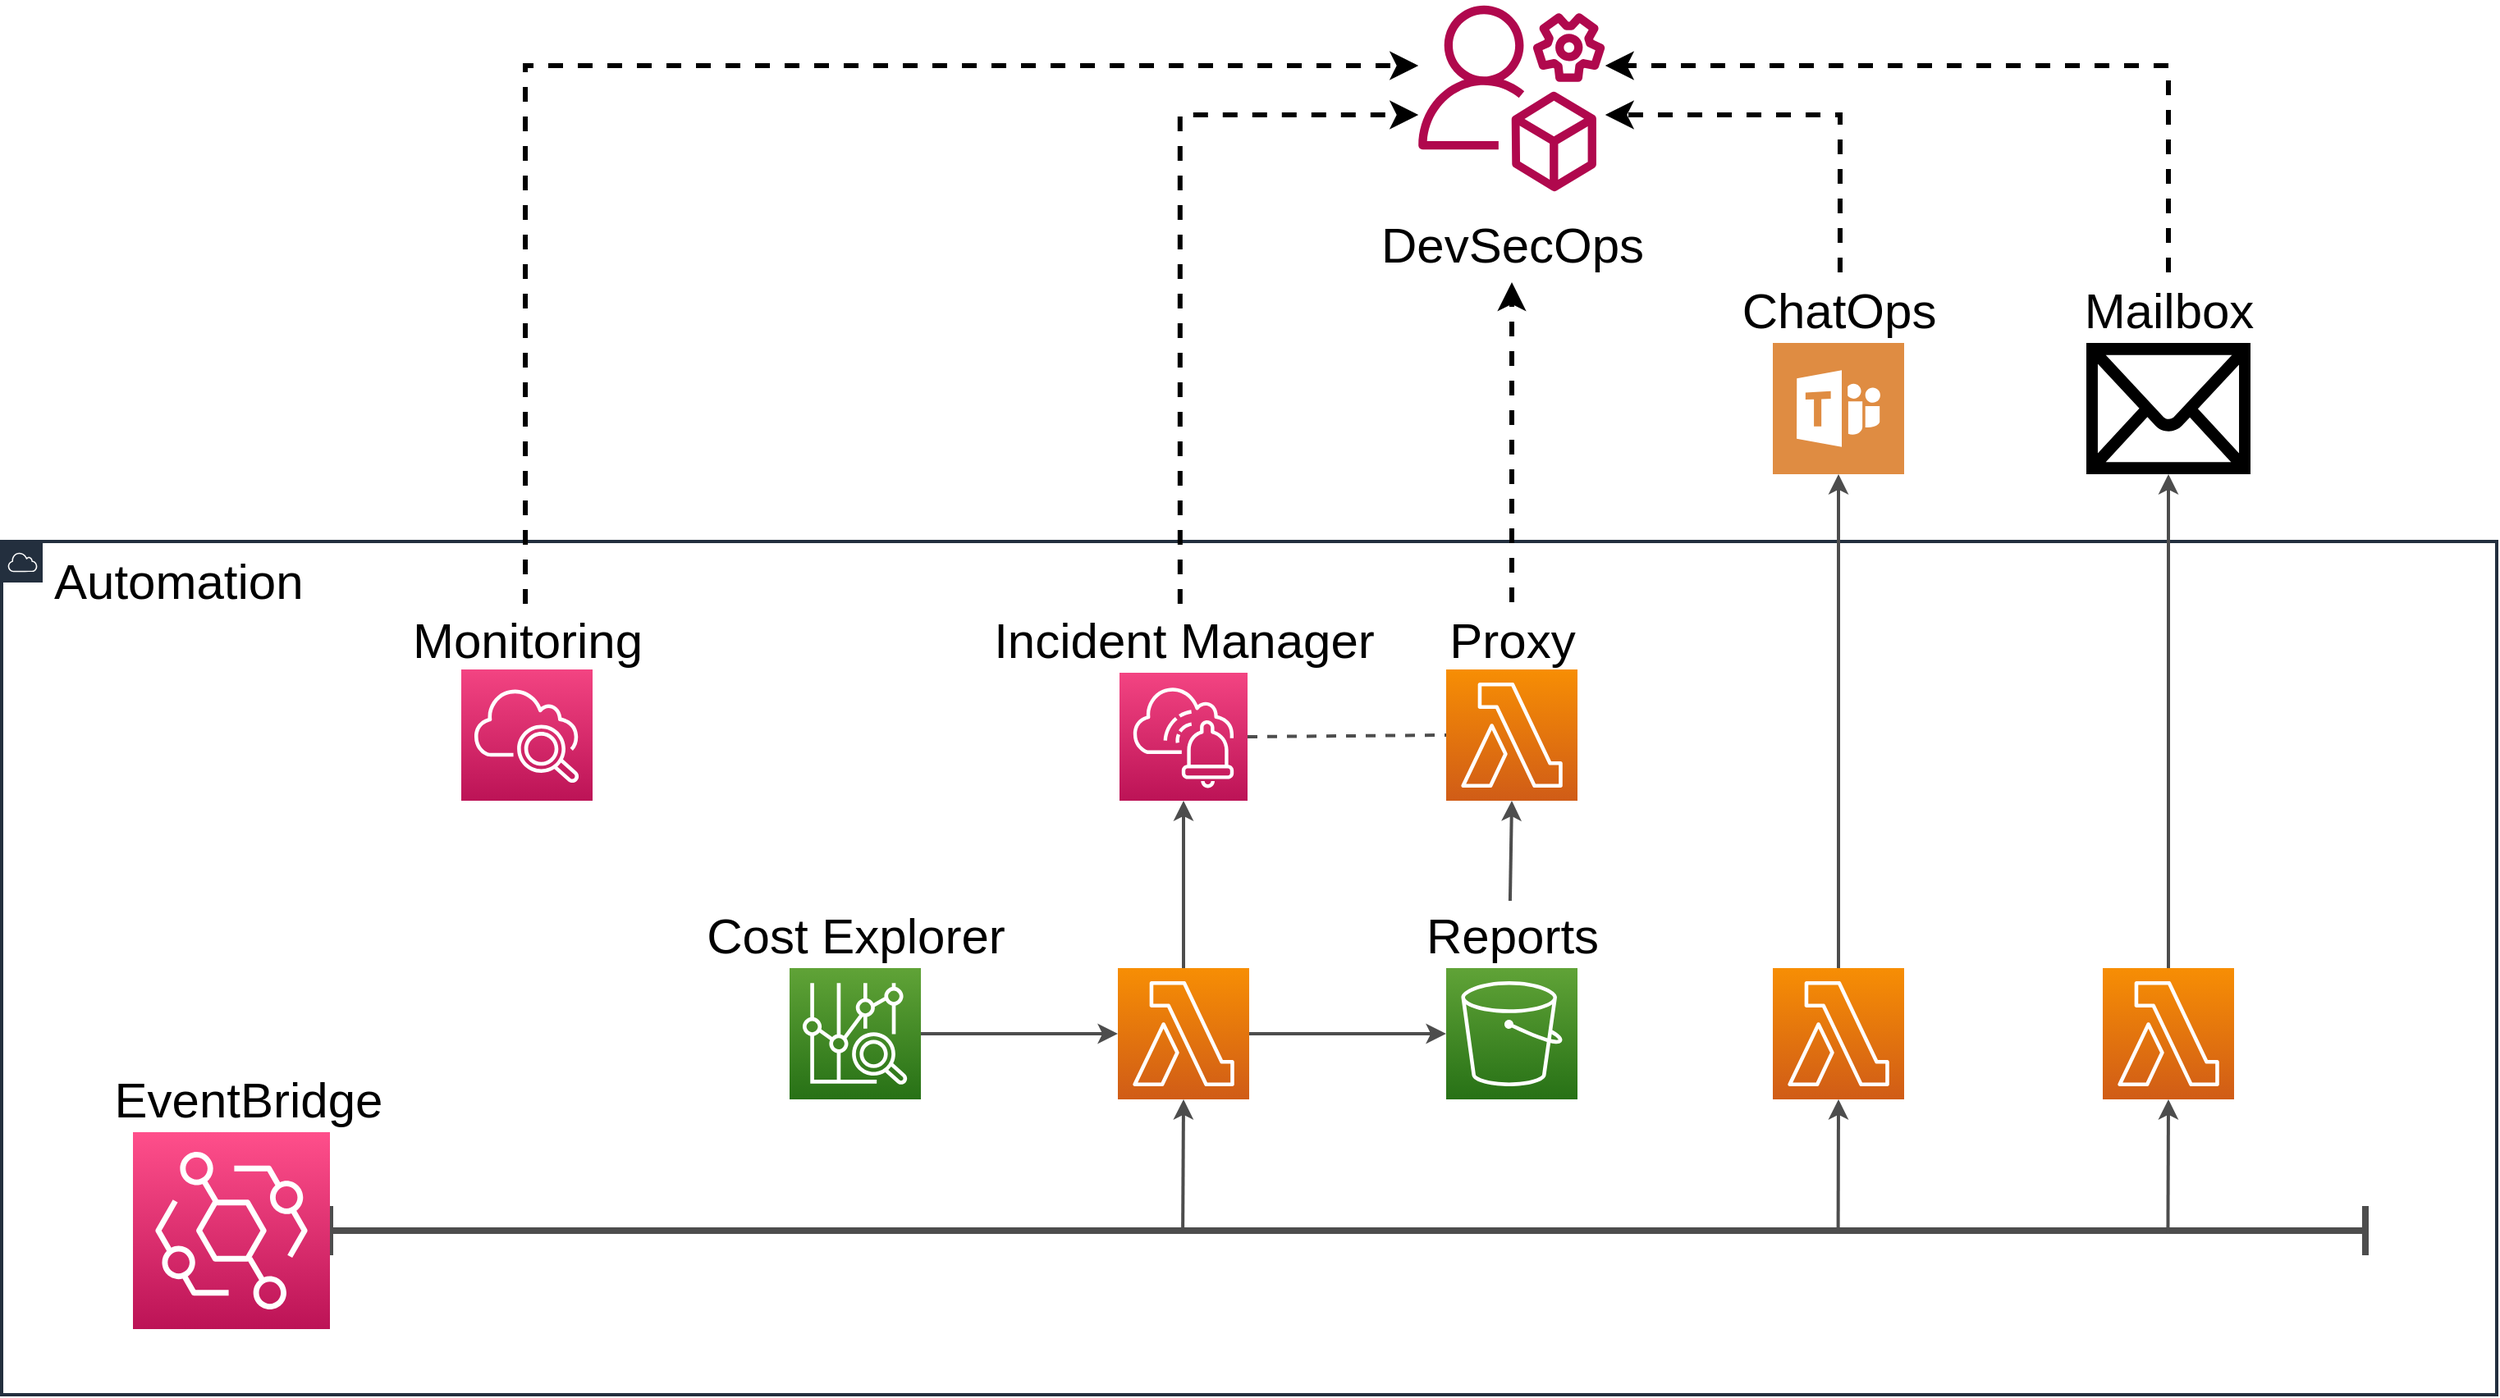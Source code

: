 <mxfile version="20.8.16" type="device"><diagram id="Ht1M8jgEwFfnCIfOTk4-" name="Page-1"><mxGraphModel dx="2052" dy="1486" grid="1" gridSize="10" guides="1" tooltips="1" connect="1" arrows="1" fold="1" page="1" pageScale="1" pageWidth="1600" pageHeight="900" background="#FFFFFF" math="0" shadow="0"><root><mxCell id="0"/><mxCell id="1" parent="0"/><mxCell id="lNVfGLFAs1jdNbvyQik3-2" value="&lt;font style=&quot;font-size: 30px;&quot;&gt;Automation&lt;/font&gt;" style="points=[[0,0],[0.25,0],[0.5,0],[0.75,0],[1,0],[1,0.25],[1,0.5],[1,0.75],[1,1],[0.75,1],[0.5,1],[0.25,1],[0,1],[0,0.75],[0,0.5],[0,0.25]];outlineConnect=0;gradientColor=none;html=1;whiteSpace=wrap;fontSize=30;fontStyle=0;container=0;pointerEvents=0;collapsible=0;recursiveResize=0;shape=mxgraph.aws4.group;grIcon=mxgraph.aws4.group_aws_cloud;strokeColor=#232F3E;fillColor=none;verticalAlign=top;align=left;spacingLeft=30;fontColor=#000000;dashed=0;strokeWidth=2;" parent="1" vertex="1"><mxGeometry x="40" y="360" width="1520" height="520" as="geometry"/></mxCell><mxCell id="lNVfGLFAs1jdNbvyQik3-12" value="" style="shape=crossbar;whiteSpace=wrap;html=1;rounded=1;fontSize=30;shadow=0;strokeWidth=4;strokeColor=#4D4D4D;fontColor=#000000;" parent="1" vertex="1"><mxGeometry x="240" y="765" width="1240" height="30" as="geometry"/></mxCell><mxCell id="lNVfGLFAs1jdNbvyQik3-79" value="" style="endArrow=classic;html=1;rounded=0;fontSize=30;strokeColor=#4D4D4D;strokeWidth=2;entryX=0.5;entryY=1;entryDx=0;entryDy=0;entryPerimeter=0;fontColor=#000000;exitX=0.419;exitY=0.467;exitDx=0;exitDy=0;exitPerimeter=0;" parent="1" source="lNVfGLFAs1jdNbvyQik3-12" target="lNVfGLFAs1jdNbvyQik3-105" edge="1"><mxGeometry width="50" height="50" relative="1" as="geometry"><mxPoint x="582" y="515" as="sourcePoint"/><mxPoint x="638.579" y="636" as="targetPoint"/></mxGeometry></mxCell><mxCell id="lNVfGLFAs1jdNbvyQik3-80" value="" style="endArrow=classic;html=1;rounded=0;fontSize=30;strokeColor=#4D4D4D;strokeWidth=2;entryX=0.5;entryY=1;entryDx=0;entryDy=0;entryPerimeter=0;fontColor=#000000;exitX=0.645;exitY=0.5;exitDx=0;exitDy=0;exitPerimeter=0;" parent="1" target="lNVfGLFAs1jdNbvyQik3-106" edge="1"><mxGeometry width="50" height="50" relative="1" as="geometry"><mxPoint x="1158.8" y="780" as="sourcePoint"/><mxPoint x="959.216" y="636" as="targetPoint"/></mxGeometry></mxCell><mxCell id="lNVfGLFAs1jdNbvyQik3-17" value="" style="sketch=0;points=[[0,0,0],[0.25,0,0],[0.5,0,0],[0.75,0,0],[1,0,0],[0,1,0],[0.25,1,0],[0.5,1,0],[0.75,1,0],[1,1,0],[0,0.25,0],[0,0.5,0],[0,0.75,0],[1,0.25,0],[1,0.5,0],[1,0.75,0]];points=[[0,0,0],[0.25,0,0],[0.5,0,0],[0.75,0,0],[1,0,0],[0,1,0],[0.25,1,0],[0.5,1,0],[0.75,1,0],[1,1,0],[0,0.25,0],[0,0.5,0],[0,0.75,0],[1,0.25,0],[1,0.5,0],[1,0.75,0]];outlineConnect=0;fontColor=#000000;gradientColor=#F34482;gradientDirection=north;fillColor=#BC1356;strokeColor=#ffffff;dashed=0;verticalLabelPosition=bottom;verticalAlign=top;align=center;html=1;fontSize=30;fontStyle=0;aspect=fixed;shape=mxgraph.aws4.resourceIcon;resIcon=mxgraph.aws4.cloudwatch_2;" parent="1" vertex="1"><mxGeometry x="320" y="438" width="80" height="80" as="geometry"/></mxCell><mxCell id="lNVfGLFAs1jdNbvyQik3-25" value="Monitoring" style="text;html=1;resizable=0;points=[];autosize=1;align=center;verticalAlign=top;spacingTop=-4;fontSize=30;fontStyle=0;fontColor=#000000;" parent="1" vertex="1"><mxGeometry x="280" y="400" width="160" height="40" as="geometry"/></mxCell><mxCell id="lNVfGLFAs1jdNbvyQik3-105" value="" style="sketch=0;points=[[0,0,0],[0.25,0,0],[0.5,0,0],[0.75,0,0],[1,0,0],[0,1,0],[0.25,1,0],[0.5,1,0],[0.75,1,0],[1,1,0],[0,0.25,0],[0,0.5,0],[0,0.75,0],[1,0.25,0],[1,0.5,0],[1,0.75,0]];outlineConnect=0;fontColor=#000000;gradientColor=#F78E04;gradientDirection=north;fillColor=#D05C17;strokeColor=#ffffff;dashed=0;verticalLabelPosition=bottom;verticalAlign=top;align=center;html=1;fontSize=30;fontStyle=0;aspect=fixed;shape=mxgraph.aws4.resourceIcon;resIcon=mxgraph.aws4.lambda;shadow=0;" parent="1" vertex="1"><mxGeometry x="720" y="620" width="80" height="80" as="geometry"/></mxCell><mxCell id="lNVfGLFAs1jdNbvyQik3-106" value="" style="sketch=0;points=[[0,0,0],[0.25,0,0],[0.5,0,0],[0.75,0,0],[1,0,0],[0,1,0],[0.25,1,0],[0.5,1,0],[0.75,1,0],[1,1,0],[0,0.25,0],[0,0.5,0],[0,0.75,0],[1,0.25,0],[1,0.5,0],[1,0.75,0]];outlineConnect=0;fontColor=#000000;gradientColor=#F78E04;gradientDirection=north;fillColor=#D05C17;strokeColor=#ffffff;dashed=0;verticalLabelPosition=bottom;verticalAlign=top;align=center;html=1;fontSize=30;fontStyle=0;aspect=fixed;shape=mxgraph.aws4.resourceIcon;resIcon=mxgraph.aws4.lambda;shadow=0;" parent="1" vertex="1"><mxGeometry x="1119" y="620" width="80" height="80" as="geometry"/></mxCell><mxCell id="lNVfGLFAs1jdNbvyQik3-3" value="" style="sketch=0;points=[[0,0,0],[0.25,0,0],[0.5,0,0],[0.75,0,0],[1,0,0],[0,1,0],[0.25,1,0],[0.5,1,0],[0.75,1,0],[1,1,0],[0,0.25,0],[0,0.5,0],[0,0.75,0],[1,0.25,0],[1,0.5,0],[1,0.75,0]];outlineConnect=0;fontColor=#000000;gradientColor=#FF4F8B;gradientDirection=north;fillColor=#BC1356;strokeColor=#ffffff;dashed=0;verticalLabelPosition=bottom;verticalAlign=top;align=center;html=1;fontSize=30;fontStyle=0;aspect=fixed;shape=mxgraph.aws4.resourceIcon;resIcon=mxgraph.aws4.eventbridge;" parent="1" vertex="1"><mxGeometry x="120.0" y="720" width="120" height="120" as="geometry"/></mxCell><mxCell id="lNVfGLFAs1jdNbvyQik3-41" value="&lt;font style=&quot;font-size: 30px;&quot;&gt;EventBridge&lt;/font&gt;" style="text;html=1;resizable=0;points=[];autosize=1;align=center;verticalAlign=top;spacingTop=-4;fontSize=30;fontStyle=0;fontColor=#000000;" parent="1" vertex="1"><mxGeometry x="100.0" y="680" width="180" height="40" as="geometry"/></mxCell><mxCell id="lNVfGLFAs1jdNbvyQik3-103" value="" style="sketch=0;points=[[0,0,0],[0.25,0,0],[0.5,0,0],[0.75,0,0],[1,0,0],[0,1,0],[0.25,1,0],[0.5,1,0],[0.75,1,0],[1,1,0],[0,0.25,0],[0,0.5,0],[0,0.75,0],[1,0.25,0],[1,0.5,0],[1,0.75,0]];outlineConnect=0;fontColor=#000000;gradientColor=#F78E04;gradientDirection=north;fillColor=#D05C17;strokeColor=#ffffff;dashed=0;verticalLabelPosition=bottom;verticalAlign=top;align=center;html=1;fontSize=30;fontStyle=0;aspect=fixed;shape=mxgraph.aws4.resourceIcon;resIcon=mxgraph.aws4.lambda;shadow=0;" parent="1" vertex="1"><mxGeometry x="1320" y="620" width="80" height="80" as="geometry"/></mxCell><mxCell id="zENkOiB4e2aAtJtzlwlm-1" value="" style="sketch=0;outlineConnect=0;fontColor=#000000;gradientColor=none;fillColor=#B0084D;strokeColor=none;dashed=0;verticalLabelPosition=bottom;verticalAlign=top;align=center;html=1;fontSize=30;fontStyle=0;aspect=fixed;pointerEvents=1;shape=mxgraph.aws4.organizations_management_account;" parent="1" vertex="1"><mxGeometry x="903.11" y="30" width="113.78" height="120" as="geometry"/></mxCell><mxCell id="jZqfp6MoiFv1Xp_olDQf-1" value="" style="sketch=0;points=[[0,0,0],[0.25,0,0],[0.5,0,0],[0.75,0,0],[1,0,0],[0,1,0],[0.25,1,0],[0.5,1,0],[0.75,1,0],[1,1,0],[0,0.25,0],[0,0.5,0],[0,0.75,0],[1,0.25,0],[1,0.5,0],[1,0.75,0]];points=[[0,0,0],[0.25,0,0],[0.5,0,0],[0.75,0,0],[1,0,0],[0,1,0],[0.25,1,0],[0.5,1,0],[0.75,1,0],[1,1,0],[0,0.25,0],[0,0.5,0],[0,0.75,0],[1,0.25,0],[1,0.5,0],[1,0.75,0]];outlineConnect=0;fontColor=#232F3E;gradientColor=#F34482;gradientDirection=north;fillColor=#BC1356;strokeColor=#ffffff;dashed=0;verticalLabelPosition=bottom;verticalAlign=top;align=center;html=1;fontSize=12;fontStyle=0;aspect=fixed;shape=mxgraph.aws4.resourceIcon;resIcon=mxgraph.aws4.systems_manager_incident_manager;" parent="1" vertex="1"><mxGeometry x="721" y="440" width="78" height="78" as="geometry"/></mxCell><mxCell id="jZqfp6MoiFv1Xp_olDQf-3" value="" style="sketch=0;pointerEvents=1;shadow=0;dashed=0;html=1;strokeColor=none;fillColor=#DF8C42;labelPosition=center;verticalLabelPosition=bottom;verticalAlign=top;align=center;outlineConnect=0;shape=mxgraph.veeam2.microsoft_teams;fontColor=#FFFFFF;aspect=fixed;" parent="1" vertex="1"><mxGeometry x="1119" y="239" width="80" height="80" as="geometry"/></mxCell><mxCell id="jZqfp6MoiFv1Xp_olDQf-4" value="" style="shape=mxgraph.signs.tech.mail;html=1;pointerEvents=1;fillColor=#000000;strokeColor=none;verticalLabelPosition=bottom;verticalAlign=top;align=center;fontColor=#FFFFFF;" parent="1" vertex="1"><mxGeometry x="1310" y="239" width="100" height="80" as="geometry"/></mxCell><mxCell id="jZqfp6MoiFv1Xp_olDQf-7" value="" style="endArrow=classic;html=1;rounded=0;fontSize=30;strokeColor=#4D4D4D;strokeWidth=2;exitX=0.903;exitY=0.533;exitDx=0;exitDy=0;exitPerimeter=0;entryX=0.5;entryY=1;entryDx=0;entryDy=0;entryPerimeter=0;fontColor=#000000;" parent="1" source="lNVfGLFAs1jdNbvyQik3-12" target="lNVfGLFAs1jdNbvyQik3-103" edge="1"><mxGeometry width="50" height="50" relative="1" as="geometry"><mxPoint x="1048.56" y="787.99" as="sourcePoint"/><mxPoint x="1050" y="650" as="targetPoint"/></mxGeometry></mxCell><mxCell id="jZqfp6MoiFv1Xp_olDQf-8" value="" style="endArrow=classic;html=1;rounded=0;fontSize=30;strokeColor=#4D4D4D;strokeWidth=2;fontColor=#000000;entryX=0.5;entryY=1;entryDx=0;entryDy=0;entryPerimeter=0;exitX=0.5;exitY=0;exitDx=0;exitDy=0;exitPerimeter=0;" parent="1" source="lNVfGLFAs1jdNbvyQik3-105" target="jZqfp6MoiFv1Xp_olDQf-1" edge="1"><mxGeometry width="50" height="50" relative="1" as="geometry"><mxPoint x="727" y="560" as="sourcePoint"/><mxPoint x="730" y="650" as="targetPoint"/></mxGeometry></mxCell><mxCell id="jZqfp6MoiFv1Xp_olDQf-9" value="" style="endArrow=classic;html=1;rounded=0;fontSize=30;strokeColor=#4D4D4D;strokeWidth=2;exitX=0.5;exitY=0;exitDx=0;exitDy=0;exitPerimeter=0;fontColor=#000000;" parent="1" source="lNVfGLFAs1jdNbvyQik3-106" target="jZqfp6MoiFv1Xp_olDQf-3" edge="1"><mxGeometry width="50" height="50" relative="1" as="geometry"><mxPoint x="1167.56" y="787.99" as="sourcePoint"/><mxPoint x="1169" y="650" as="targetPoint"/></mxGeometry></mxCell><mxCell id="jZqfp6MoiFv1Xp_olDQf-10" value="" style="endArrow=classic;html=1;rounded=0;fontSize=30;strokeColor=#4D4D4D;strokeWidth=2;exitX=0.5;exitY=0;exitDx=0;exitDy=0;exitPerimeter=0;fontColor=#000000;entryX=0.5;entryY=1;entryDx=0;entryDy=0;entryPerimeter=0;" parent="1" source="lNVfGLFAs1jdNbvyQik3-103" target="jZqfp6MoiFv1Xp_olDQf-4" edge="1"><mxGeometry width="50" height="50" relative="1" as="geometry"><mxPoint x="1050" y="570" as="sourcePoint"/><mxPoint x="1050" y="290" as="targetPoint"/></mxGeometry></mxCell><mxCell id="jZqfp6MoiFv1Xp_olDQf-11" value="Incident Manager" style="text;html=1;resizable=0;points=[];autosize=1;align=center;verticalAlign=top;spacingTop=-4;fontSize=30;fontStyle=0;fontColor=#000000;" parent="1" vertex="1"><mxGeometry x="630" y="400" width="260" height="40" as="geometry"/></mxCell><mxCell id="jZqfp6MoiFv1Xp_olDQf-12" value="ChatOps" style="text;html=1;resizable=0;points=[];autosize=1;align=center;verticalAlign=top;spacingTop=-4;fontSize=30;fontStyle=0;fontColor=#000000;" parent="1" vertex="1"><mxGeometry x="1089" y="199" width="140" height="40" as="geometry"/></mxCell><mxCell id="jZqfp6MoiFv1Xp_olDQf-13" value="Mailbox" style="text;html=1;resizable=0;points=[];autosize=1;align=center;verticalAlign=top;spacingTop=-4;fontSize=30;fontStyle=0;fontColor=#000000;" parent="1" vertex="1"><mxGeometry x="1295" y="199" width="130" height="40" as="geometry"/></mxCell><mxCell id="jZqfp6MoiFv1Xp_olDQf-14" value="" style="edgeStyle=segmentEdgeStyle;endArrow=classic;html=1;curved=0;rounded=0;endSize=8;startSize=8;fontColor=#FFFFFF;strokeWidth=3;dashed=1;exitX=0.494;exitY=-0.05;exitDx=0;exitDy=0;exitPerimeter=0;" parent="1" source="lNVfGLFAs1jdNbvyQik3-25" target="zENkOiB4e2aAtJtzlwlm-1" edge="1"><mxGeometry width="50" height="50" relative="1" as="geometry"><mxPoint x="510" y="290" as="sourcePoint"/><mxPoint x="740" y="350" as="targetPoint"/><Array as="points"><mxPoint x="359" y="70"/></Array></mxGeometry></mxCell><mxCell id="jZqfp6MoiFv1Xp_olDQf-15" value="" style="edgeStyle=segmentEdgeStyle;endArrow=classic;html=1;curved=0;rounded=0;endSize=8;startSize=8;fontColor=#FFFFFF;strokeWidth=3;dashed=1;exitX=0.492;exitY=-0.05;exitDx=0;exitDy=0;exitPerimeter=0;" parent="1" source="jZqfp6MoiFv1Xp_olDQf-11" target="zENkOiB4e2aAtJtzlwlm-1" edge="1"><mxGeometry width="50" height="50" relative="1" as="geometry"><mxPoint x="630" y="260" as="sourcePoint"/><mxPoint x="840" y="90" as="targetPoint"/><Array as="points"><mxPoint x="758" y="100"/></Array></mxGeometry></mxCell><mxCell id="jZqfp6MoiFv1Xp_olDQf-16" value="" style="edgeStyle=segmentEdgeStyle;endArrow=classic;html=1;curved=0;rounded=0;endSize=8;startSize=8;fontColor=#FFFFFF;exitX=0.507;exitY=-0.075;exitDx=0;exitDy=0;exitPerimeter=0;strokeWidth=3;dashed=1;" parent="1" source="jZqfp6MoiFv1Xp_olDQf-12" target="zENkOiB4e2aAtJtzlwlm-1" edge="1"><mxGeometry width="50" height="50" relative="1" as="geometry"><mxPoint x="731.04" y="449" as="sourcePoint"/><mxPoint x="960" y="100" as="targetPoint"/><Array as="points"><mxPoint x="1160" y="100"/></Array></mxGeometry></mxCell><mxCell id="jZqfp6MoiFv1Xp_olDQf-17" value="" style="edgeStyle=segmentEdgeStyle;endArrow=classic;html=1;curved=0;rounded=0;endSize=8;startSize=8;fontColor=#FFFFFF;exitX=0.5;exitY=-0.075;exitDx=0;exitDy=0;exitPerimeter=0;strokeWidth=3;dashed=1;" parent="1" source="jZqfp6MoiFv1Xp_olDQf-13" target="zENkOiB4e2aAtJtzlwlm-1" edge="1"><mxGeometry width="50" height="50" relative="1" as="geometry"><mxPoint x="1050.98" y="247" as="sourcePoint"/><mxPoint x="953.78" y="110" as="targetPoint"/><Array as="points"><mxPoint x="1360" y="70"/></Array></mxGeometry></mxCell><mxCell id="jZqfp6MoiFv1Xp_olDQf-18" value="DevSecOps" style="text;html=1;resizable=0;points=[];autosize=1;align=center;verticalAlign=top;spacingTop=-4;fontSize=30;fontStyle=0;fontColor=#000000;" parent="1" vertex="1"><mxGeometry x="870" y="159" width="180" height="40" as="geometry"/></mxCell><mxCell id="vj_gpQ66dee8hP0PJ5ur-1" value="" style="sketch=0;points=[[0,0,0],[0.25,0,0],[0.5,0,0],[0.75,0,0],[1,0,0],[0,1,0],[0.25,1,0],[0.5,1,0],[0.75,1,0],[1,1,0],[0,0.25,0],[0,0.5,0],[0,0.75,0],[1,0.25,0],[1,0.5,0],[1,0.75,0]];outlineConnect=0;fontColor=#232F3E;gradientColor=#60A337;gradientDirection=north;fillColor=#277116;strokeColor=#ffffff;dashed=0;verticalLabelPosition=bottom;verticalAlign=top;align=center;html=1;fontSize=12;fontStyle=0;aspect=fixed;shape=mxgraph.aws4.resourceIcon;resIcon=mxgraph.aws4.cost_explorer;" parent="1" vertex="1"><mxGeometry x="520" y="620" width="80" height="80" as="geometry"/></mxCell><mxCell id="vj_gpQ66dee8hP0PJ5ur-2" value="" style="endArrow=none;html=1;rounded=0;fontSize=30;strokeColor=#4D4D4D;strokeWidth=2;fontColor=#000000;entryX=1;entryY=0.5;entryDx=0;entryDy=0;entryPerimeter=0;exitX=0;exitY=0.5;exitDx=0;exitDy=0;exitPerimeter=0;endFill=0;startArrow=classic;startFill=1;" parent="1" source="lNVfGLFAs1jdNbvyQik3-105" target="vj_gpQ66dee8hP0PJ5ur-1" edge="1"><mxGeometry width="50" height="50" relative="1" as="geometry"><mxPoint x="730" y="630" as="sourcePoint"/><mxPoint x="729" y="568" as="targetPoint"/></mxGeometry></mxCell><mxCell id="vj_gpQ66dee8hP0PJ5ur-3" value="Cost Explorer" style="text;html=1;resizable=0;points=[];autosize=1;align=center;verticalAlign=top;spacingTop=-4;fontSize=30;fontStyle=0;fontColor=#000000;" parent="1" vertex="1"><mxGeometry x="455" y="580" width="210" height="40" as="geometry"/></mxCell><mxCell id="aaKpcc2vv_gHPXpfTMbd-1" value="" style="sketch=0;points=[[0,0,0],[0.25,0,0],[0.5,0,0],[0.75,0,0],[1,0,0],[0,1,0],[0.25,1,0],[0.5,1,0],[0.75,1,0],[1,1,0],[0,0.25,0],[0,0.5,0],[0,0.75,0],[1,0.25,0],[1,0.5,0],[1,0.75,0]];outlineConnect=0;fontColor=#232F3E;gradientColor=#60A337;gradientDirection=north;fillColor=#277116;strokeColor=#ffffff;dashed=0;verticalLabelPosition=bottom;verticalAlign=top;align=center;html=1;fontSize=12;fontStyle=0;aspect=fixed;shape=mxgraph.aws4.resourceIcon;resIcon=mxgraph.aws4.s3;" vertex="1" parent="1"><mxGeometry x="920" y="620" width="80" height="80" as="geometry"/></mxCell><mxCell id="aaKpcc2vv_gHPXpfTMbd-2" value="Reports" style="text;html=1;resizable=0;points=[];autosize=1;align=center;verticalAlign=top;spacingTop=-4;fontSize=30;fontStyle=0;fontColor=#000000;" vertex="1" parent="1"><mxGeometry x="895" y="580" width="130" height="40" as="geometry"/></mxCell><mxCell id="aaKpcc2vv_gHPXpfTMbd-3" value="" style="endArrow=classic;html=1;rounded=0;fontSize=30;strokeColor=#4D4D4D;strokeWidth=2;fontColor=#000000;entryX=0;entryY=0.5;entryDx=0;entryDy=0;entryPerimeter=0;exitX=1;exitY=0.5;exitDx=0;exitDy=0;exitPerimeter=0;" edge="1" parent="1" source="lNVfGLFAs1jdNbvyQik3-105" target="aaKpcc2vv_gHPXpfTMbd-1"><mxGeometry width="50" height="50" relative="1" as="geometry"><mxPoint x="730" y="630" as="sourcePoint"/><mxPoint x="729" y="568" as="targetPoint"/></mxGeometry></mxCell><mxCell id="aaKpcc2vv_gHPXpfTMbd-4" value="" style="sketch=0;points=[[0,0,0],[0.25,0,0],[0.5,0,0],[0.75,0,0],[1,0,0],[0,1,0],[0.25,1,0],[0.5,1,0],[0.75,1,0],[1,1,0],[0,0.25,0],[0,0.5,0],[0,0.75,0],[1,0.25,0],[1,0.5,0],[1,0.75,0]];outlineConnect=0;fontColor=#000000;gradientColor=#F78E04;gradientDirection=north;fillColor=#D05C17;strokeColor=#ffffff;dashed=0;verticalLabelPosition=bottom;verticalAlign=top;align=center;html=1;fontSize=30;fontStyle=0;aspect=fixed;shape=mxgraph.aws4.resourceIcon;resIcon=mxgraph.aws4.lambda;shadow=0;" vertex="1" parent="1"><mxGeometry x="920" y="438" width="80" height="80" as="geometry"/></mxCell><mxCell id="aaKpcc2vv_gHPXpfTMbd-5" value="Proxy" style="text;html=1;resizable=0;points=[];autosize=1;align=center;verticalAlign=top;spacingTop=-4;fontSize=30;fontStyle=0;fontColor=#000000;" vertex="1" parent="1"><mxGeometry x="910" y="400" width="100" height="40" as="geometry"/></mxCell><mxCell id="aaKpcc2vv_gHPXpfTMbd-6" value="" style="edgeStyle=segmentEdgeStyle;endArrow=classic;html=1;curved=0;rounded=0;endSize=8;startSize=8;fontColor=#FFFFFF;strokeWidth=3;dashed=1;exitX=0.5;exitY=-0.075;exitDx=0;exitDy=0;exitPerimeter=0;entryX=0.5;entryY=1.075;entryDx=0;entryDy=0;entryPerimeter=0;" edge="1" parent="1" source="aaKpcc2vv_gHPXpfTMbd-5" target="jZqfp6MoiFv1Xp_olDQf-18"><mxGeometry width="50" height="50" relative="1" as="geometry"><mxPoint x="727.92" y="408" as="sourcePoint"/><mxPoint x="960" y="240" as="targetPoint"/><Array as="points"><mxPoint x="960" y="220"/><mxPoint x="960" y="220"/></Array></mxGeometry></mxCell><mxCell id="aaKpcc2vv_gHPXpfTMbd-7" value="" style="endArrow=classic;html=1;rounded=0;fontSize=30;strokeColor=#4D4D4D;strokeWidth=2;fontColor=#000000;entryX=0.5;entryY=1;entryDx=0;entryDy=0;entryPerimeter=0;exitX=0.492;exitY=-0.025;exitDx=0;exitDy=0;exitPerimeter=0;" edge="1" parent="1" source="aaKpcc2vv_gHPXpfTMbd-2" target="aaKpcc2vv_gHPXpfTMbd-4"><mxGeometry width="50" height="50" relative="1" as="geometry"><mxPoint x="920" y="580" as="sourcePoint"/><mxPoint x="729" y="528" as="targetPoint"/></mxGeometry></mxCell><mxCell id="aaKpcc2vv_gHPXpfTMbd-8" value="" style="endArrow=none;html=1;rounded=0;fontSize=30;strokeColor=#4D4D4D;strokeWidth=2;fontColor=#000000;entryX=0;entryY=0.5;entryDx=0;entryDy=0;entryPerimeter=0;exitX=1;exitY=0.5;exitDx=0;exitDy=0;exitPerimeter=0;endFill=0;dashed=1;" edge="1" parent="1" source="jZqfp6MoiFv1Xp_olDQf-1" target="aaKpcc2vv_gHPXpfTMbd-4"><mxGeometry width="50" height="50" relative="1" as="geometry"><mxPoint x="730" y="630" as="sourcePoint"/><mxPoint x="729" y="528" as="targetPoint"/></mxGeometry></mxCell></root></mxGraphModel></diagram></mxfile>